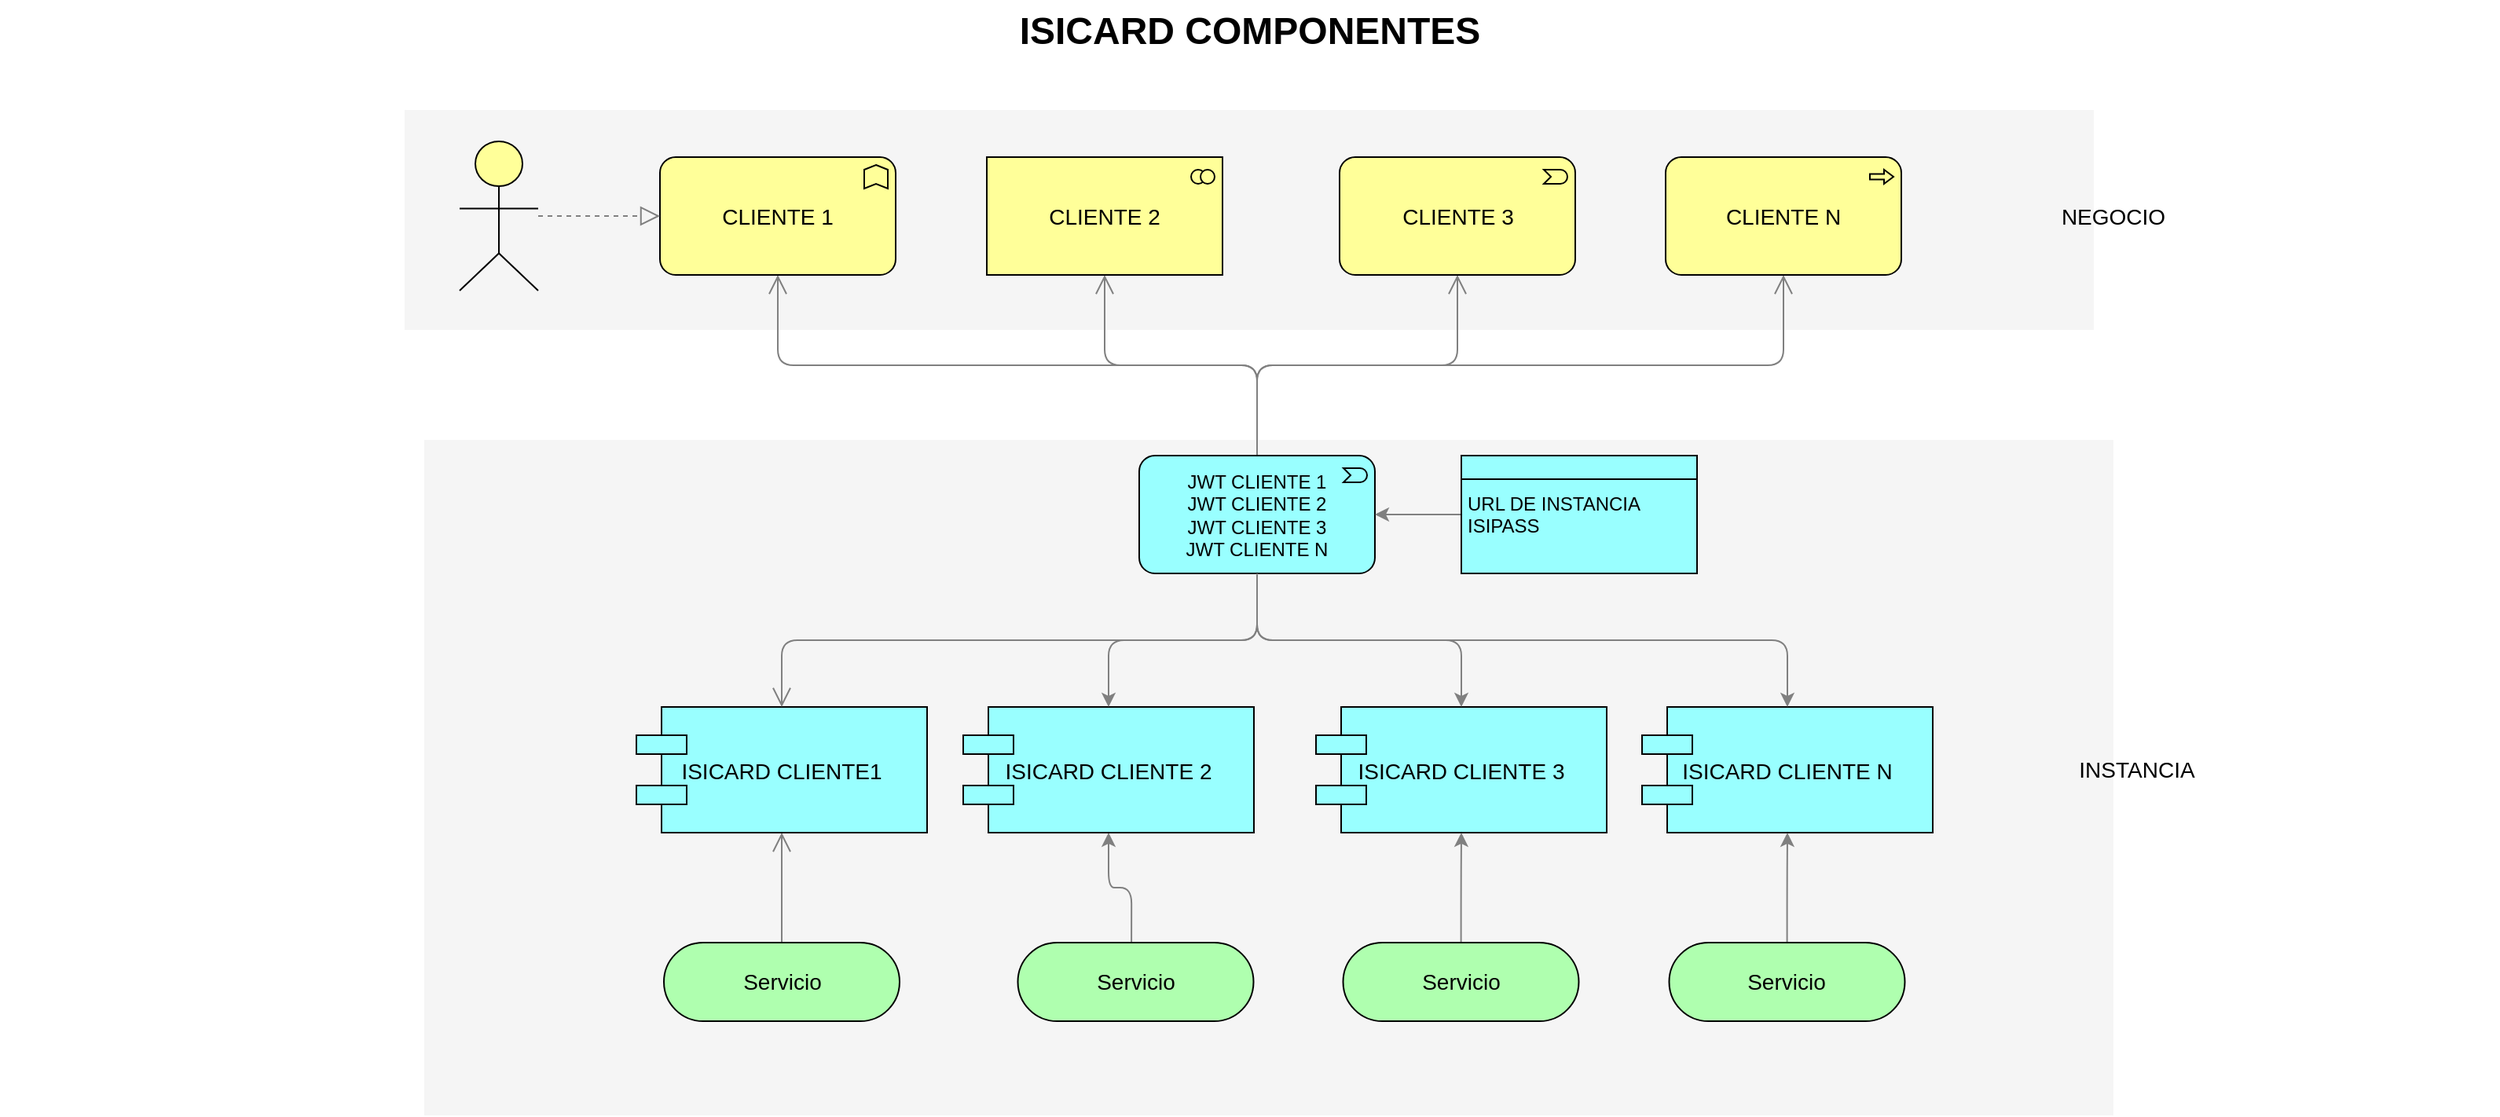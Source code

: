<mxfile version="20.3.3" type="github"><diagram id="6I0OCvxSQrVGMHxT2VVA" name="Page-1"><mxGraphModel dx="1364" dy="743" grid="1" gridSize="10" guides="1" tooltips="1" connect="1" arrows="1" fold="1" page="1" pageScale="1" pageWidth="850" pageHeight="1100" math="0" shadow="0"><root><mxCell id="0"/><mxCell id="1" parent="0"/><mxCell id="dKdSaXE48SgPbhcamS2K-31" value="&lt;p style=&quot;line-height: 1;&quot;&gt;&lt;br&gt;&lt;/p&gt;" style="whiteSpace=wrap;html=1;strokeColor=none;strokeWidth=1;fillColor=#f5f5f5;fontSize=14;align=right;" parent="1" vertex="1"><mxGeometry x="320" y="350" width="1075" height="430" as="geometry"/></mxCell><mxCell id="dKdSaXE48SgPbhcamS2K-32" value="" style="whiteSpace=wrap;html=1;strokeColor=none;strokeWidth=1;fillColor=#f5f5f5;fontSize=14;" parent="1" vertex="1"><mxGeometry x="307.5" y="140" width="1075" height="140" as="geometry"/></mxCell><mxCell id="dKdSaXE48SgPbhcamS2K-39" style="edgeStyle=elbowEdgeStyle;rounded=1;elbow=vertical;html=1;startSize=10;endArrow=open;endFill=0;endSize=10;jettySize=auto;orthogonalLoop=1;strokeColor=#808080;fontSize=14;entryX=0.5;entryY=1;entryDx=0;entryDy=0;" parent="1" source="dKdSaXE48SgPbhcamS2K-45" target="dKdSaXE48SgPbhcamS2K-47" edge="1"><mxGeometry relative="1" as="geometry"><Array as="points"><mxPoint x="548" y="680"/></Array></mxGeometry></mxCell><mxCell id="rtEiFyArelctZlX9ZoN4-14" value="" style="edgeStyle=orthogonalEdgeStyle;rounded=1;orthogonalLoop=1;jettySize=auto;html=1;strokeColor=#808080;elbow=vertical;exitX=0.482;exitY=0;exitDx=0;exitDy=0;exitPerimeter=0;" edge="1" parent="1" source="dKdSaXE48SgPbhcamS2K-40" target="dKdSaXE48SgPbhcamS2K-49"><mxGeometry relative="1" as="geometry"/></mxCell><mxCell id="dKdSaXE48SgPbhcamS2K-40" value="Servicio" style="html=1;whiteSpace=wrap;fillColor=#AFFFAF;shape=mxgraph.archimate3.service;fontSize=14;" parent="1" vertex="1"><mxGeometry x="697.75" y="670" width="150" height="50" as="geometry"/></mxCell><mxCell id="dKdSaXE48SgPbhcamS2K-45" value="Servicio" style="html=1;whiteSpace=wrap;fillColor=#AFFFAF;shape=mxgraph.archimate3.service;fontSize=14;" parent="1" vertex="1"><mxGeometry x="472.5" y="670" width="150" height="50" as="geometry"/></mxCell><mxCell id="dKdSaXE48SgPbhcamS2K-46" style="edgeStyle=elbowEdgeStyle;rounded=1;elbow=vertical;html=1;startSize=10;endArrow=open;endFill=0;endSize=10;jettySize=auto;orthogonalLoop=1;strokeColor=#808080;fontSize=14;" parent="1" source="rtEiFyArelctZlX9ZoN4-1" target="dKdSaXE48SgPbhcamS2K-54" edge="1"><mxGeometry relative="1" as="geometry"/></mxCell><mxCell id="dKdSaXE48SgPbhcamS2K-47" value="ISICARD CLIENTE1" style="shape=component;align=center;fillColor=#99ffff;gradientColor=none;fontSize=14;" parent="1" vertex="1"><mxGeometry x="455" y="520" width="185" height="80" as="geometry"/></mxCell><mxCell id="dKdSaXE48SgPbhcamS2K-48" style="edgeStyle=elbowEdgeStyle;rounded=1;elbow=vertical;html=1;startSize=10;endArrow=open;endFill=0;endSize=10;jettySize=auto;orthogonalLoop=1;strokeColor=#808080;fontSize=14;exitX=0.5;exitY=0;exitDx=0;exitDy=0;exitPerimeter=0;" parent="1" source="rtEiFyArelctZlX9ZoN4-1" target="dKdSaXE48SgPbhcamS2K-55" edge="1"><mxGeometry relative="1" as="geometry"/></mxCell><mxCell id="dKdSaXE48SgPbhcamS2K-49" value="ISICARD CLIENTE 2" style="shape=component;align=center;fillColor=#99ffff;gradientColor=none;fontSize=14;" parent="1" vertex="1"><mxGeometry x="663" y="520" width="185" height="80" as="geometry"/></mxCell><mxCell id="dKdSaXE48SgPbhcamS2K-50" style="edgeStyle=elbowEdgeStyle;rounded=1;elbow=vertical;html=1;startSize=10;endArrow=open;endFill=0;endSize=10;jettySize=auto;orthogonalLoop=1;strokeColor=#808080;fontSize=14;exitX=0.5;exitY=0;exitDx=0;exitDy=0;exitPerimeter=0;" parent="1" source="rtEiFyArelctZlX9ZoN4-1" target="dKdSaXE48SgPbhcamS2K-56" edge="1"><mxGeometry relative="1" as="geometry"/></mxCell><mxCell id="dKdSaXE48SgPbhcamS2K-51" value="ISICARD CLIENTE 3" style="shape=component;align=center;fillColor=#99ffff;gradientColor=none;fontSize=14;" parent="1" vertex="1"><mxGeometry x="887.5" y="520" width="185" height="80" as="geometry"/></mxCell><mxCell id="dKdSaXE48SgPbhcamS2K-52" style="edgeStyle=elbowEdgeStyle;rounded=1;elbow=vertical;html=1;startSize=10;endArrow=open;endFill=0;endSize=10;jettySize=auto;orthogonalLoop=1;strokeColor=#808080;fontSize=14;exitX=0.5;exitY=0;exitDx=0;exitDy=0;exitPerimeter=0;" parent="1" source="rtEiFyArelctZlX9ZoN4-1" target="dKdSaXE48SgPbhcamS2K-57" edge="1"><mxGeometry relative="1" as="geometry"/></mxCell><mxCell id="dKdSaXE48SgPbhcamS2K-53" value="ISICARD CLIENTE N" style="shape=component;align=center;fillColor=#99ffff;gradientColor=none;fontSize=14;" parent="1" vertex="1"><mxGeometry x="1095" y="520" width="185" height="80" as="geometry"/></mxCell><mxCell id="dKdSaXE48SgPbhcamS2K-54" value="CLIENTE 1" style="html=1;whiteSpace=wrap;fillColor=#ffff99;shape=mxgraph.archimate3.application;appType=func;archiType=rounded;fontSize=14;" parent="1" vertex="1"><mxGeometry x="470" y="170" width="150" height="75" as="geometry"/></mxCell><mxCell id="dKdSaXE48SgPbhcamS2K-55" value="CLIENTE 2" style="html=1;whiteSpace=wrap;fillColor=#ffff99;shape=mxgraph.archimate3.application;appType=collab;archiType=square;fontSize=14;" parent="1" vertex="1"><mxGeometry x="678" y="170" width="150" height="75" as="geometry"/></mxCell><mxCell id="dKdSaXE48SgPbhcamS2K-56" value="CLIENTE 3" style="html=1;whiteSpace=wrap;fillColor=#ffff99;shape=mxgraph.archimate3.application;appType=event;archiType=rounded;fontSize=14;" parent="1" vertex="1"><mxGeometry x="902.5" y="170" width="150" height="75" as="geometry"/></mxCell><mxCell id="dKdSaXE48SgPbhcamS2K-57" value="CLIENTE N" style="html=1;whiteSpace=wrap;fillColor=#ffff99;shape=mxgraph.archimate3.application;appType=proc;archiType=rounded;fontSize=14;" parent="1" vertex="1"><mxGeometry x="1110" y="170" width="150" height="75" as="geometry"/></mxCell><mxCell id="dKdSaXE48SgPbhcamS2K-60" value="NEGOCIO" style="text;html=1;strokeColor=none;fillColor=none;align=center;verticalAlign=middle;whiteSpace=wrap;fontSize=14;" parent="1" vertex="1"><mxGeometry x="1275" y="197.5" width="240" height="20" as="geometry"/></mxCell><mxCell id="dKdSaXE48SgPbhcamS2K-61" style="edgeStyle=elbowEdgeStyle;rounded=1;elbow=vertical;html=1;dashed=1;startSize=10;endArrow=block;endFill=0;endSize=10;jettySize=auto;orthogonalLoop=1;strokeColor=#808080;fontSize=14;" parent="1" source="dKdSaXE48SgPbhcamS2K-62" target="dKdSaXE48SgPbhcamS2K-54" edge="1"><mxGeometry relative="1" as="geometry"/></mxCell><mxCell id="dKdSaXE48SgPbhcamS2K-62" value="" style="html=1;whiteSpace=wrap;fillColor=#ffff99;shape=mxgraph.archimate3.actor;fontSize=14;" parent="1" vertex="1"><mxGeometry x="342.5" y="160" width="50" height="95" as="geometry"/></mxCell><mxCell id="dKdSaXE48SgPbhcamS2K-63" value="ISICARD COMPONENTES" style="text;strokeColor=none;fillColor=none;html=1;fontSize=24;fontStyle=1;verticalAlign=middle;align=center;" parent="1" vertex="1"><mxGeometry x="50" y="70" width="1590" height="40" as="geometry"/></mxCell><mxCell id="rtEiFyArelctZlX9ZoN4-6" style="rounded=1;orthogonalLoop=1;jettySize=auto;html=1;entryX=0.5;entryY=0;entryDx=0;entryDy=0;elbow=vertical;exitX=0.5;exitY=1;exitDx=0;exitDy=0;exitPerimeter=0;edgeStyle=orthogonalEdgeStyle;strokeColor=#808080;" edge="1" parent="1" source="rtEiFyArelctZlX9ZoN4-1" target="dKdSaXE48SgPbhcamS2K-49"><mxGeometry relative="1" as="geometry"/></mxCell><mxCell id="rtEiFyArelctZlX9ZoN4-7" style="edgeStyle=orthogonalEdgeStyle;rounded=1;orthogonalLoop=1;jettySize=auto;html=1;strokeColor=#808080;elbow=vertical;" edge="1" parent="1" source="rtEiFyArelctZlX9ZoN4-1" target="dKdSaXE48SgPbhcamS2K-51"><mxGeometry relative="1" as="geometry"/></mxCell><mxCell id="rtEiFyArelctZlX9ZoN4-8" style="edgeStyle=orthogonalEdgeStyle;rounded=1;orthogonalLoop=1;jettySize=auto;html=1;entryX=0.5;entryY=0;entryDx=0;entryDy=0;strokeColor=#808080;elbow=vertical;exitX=0.5;exitY=1;exitDx=0;exitDy=0;exitPerimeter=0;" edge="1" parent="1" source="rtEiFyArelctZlX9ZoN4-1" target="dKdSaXE48SgPbhcamS2K-53"><mxGeometry relative="1" as="geometry"/></mxCell><mxCell id="rtEiFyArelctZlX9ZoN4-1" value="JWT CLIENTE 1&lt;br&gt;JWT CLIENTE 2&lt;br&gt;JWT CLIENTE 3&lt;br&gt;JWT CLIENTE N" style="html=1;outlineConnect=0;whiteSpace=wrap;fillColor=#99ffff;shape=mxgraph.archimate3.application;appType=event;archiType=rounded" vertex="1" parent="1"><mxGeometry x="775" y="360" width="150" height="75" as="geometry"/></mxCell><mxCell id="rtEiFyArelctZlX9ZoN4-4" style="edgeStyle=elbowEdgeStyle;rounded=1;elbow=vertical;html=1;startSize=10;endArrow=open;endFill=0;endSize=10;jettySize=auto;orthogonalLoop=1;strokeColor=#808080;fontSize=14;exitX=0.5;exitY=1;exitDx=0;exitDy=0;exitPerimeter=0;" edge="1" parent="1" source="rtEiFyArelctZlX9ZoN4-1" target="dKdSaXE48SgPbhcamS2K-47"><mxGeometry relative="1" as="geometry"><mxPoint x="581" y="455" as="sourcePoint"/><mxPoint x="480" y="340" as="targetPoint"/></mxGeometry></mxCell><mxCell id="rtEiFyArelctZlX9ZoN4-9" value="INSTANCIA" style="text;html=1;strokeColor=none;fillColor=none;align=center;verticalAlign=middle;whiteSpace=wrap;fontSize=14;" vertex="1" parent="1"><mxGeometry x="1290" y="550" width="240" height="20" as="geometry"/></mxCell><mxCell id="rtEiFyArelctZlX9ZoN4-11" style="edgeStyle=orthogonalEdgeStyle;rounded=1;orthogonalLoop=1;jettySize=auto;html=1;entryX=1;entryY=0.5;entryDx=0;entryDy=0;entryPerimeter=0;strokeColor=#808080;elbow=vertical;" edge="1" parent="1" source="rtEiFyArelctZlX9ZoN4-10" target="rtEiFyArelctZlX9ZoN4-1"><mxGeometry relative="1" as="geometry"/></mxCell><mxCell id="rtEiFyArelctZlX9ZoN4-10" value="&lt;table cellpadding=&quot;0&quot; cellspacing=&quot;0&quot; style=&quot;font-size:1em;width:100%;height:100%;&quot;&gt;&lt;tbody&gt;&lt;tr style=&quot;height:20px;&quot;&gt;&lt;td align=&quot;center&quot;&gt;&lt;/td&gt;&lt;/tr&gt;&lt;tr&gt;&lt;td align=&quot;left&quot; valign=&quot;top&quot; style=&quot;padding:4px;&quot;&gt;URL DE INSTANCIA ISIPASS&lt;/td&gt;&lt;/tr&gt;&lt;/tbody&gt;&lt;/table&gt;" style="html=1;outlineConnect=0;whiteSpace=wrap;fillColor=#99ffff;shape=mxgraph.archimate3.businessObject;overflow=fill" vertex="1" parent="1"><mxGeometry x="980" y="360" width="150" height="75" as="geometry"/></mxCell><mxCell id="rtEiFyArelctZlX9ZoN4-15" value="" style="edgeStyle=orthogonalEdgeStyle;rounded=1;orthogonalLoop=1;jettySize=auto;html=1;strokeColor=#808080;elbow=vertical;" edge="1" parent="1" source="rtEiFyArelctZlX9ZoN4-12" target="dKdSaXE48SgPbhcamS2K-51"><mxGeometry relative="1" as="geometry"/></mxCell><mxCell id="rtEiFyArelctZlX9ZoN4-12" value="Servicio" style="html=1;whiteSpace=wrap;fillColor=#AFFFAF;shape=mxgraph.archimate3.service;fontSize=14;" vertex="1" parent="1"><mxGeometry x="904.75" y="670" width="150" height="50" as="geometry"/></mxCell><mxCell id="rtEiFyArelctZlX9ZoN4-16" value="" style="edgeStyle=orthogonalEdgeStyle;rounded=1;orthogonalLoop=1;jettySize=auto;html=1;strokeColor=#808080;elbow=vertical;" edge="1" parent="1" source="rtEiFyArelctZlX9ZoN4-13" target="dKdSaXE48SgPbhcamS2K-53"><mxGeometry relative="1" as="geometry"/></mxCell><mxCell id="rtEiFyArelctZlX9ZoN4-13" value="Servicio" style="html=1;whiteSpace=wrap;fillColor=#AFFFAF;shape=mxgraph.archimate3.service;fontSize=14;" vertex="1" parent="1"><mxGeometry x="1112.25" y="670" width="150" height="50" as="geometry"/></mxCell></root></mxGraphModel></diagram></mxfile>